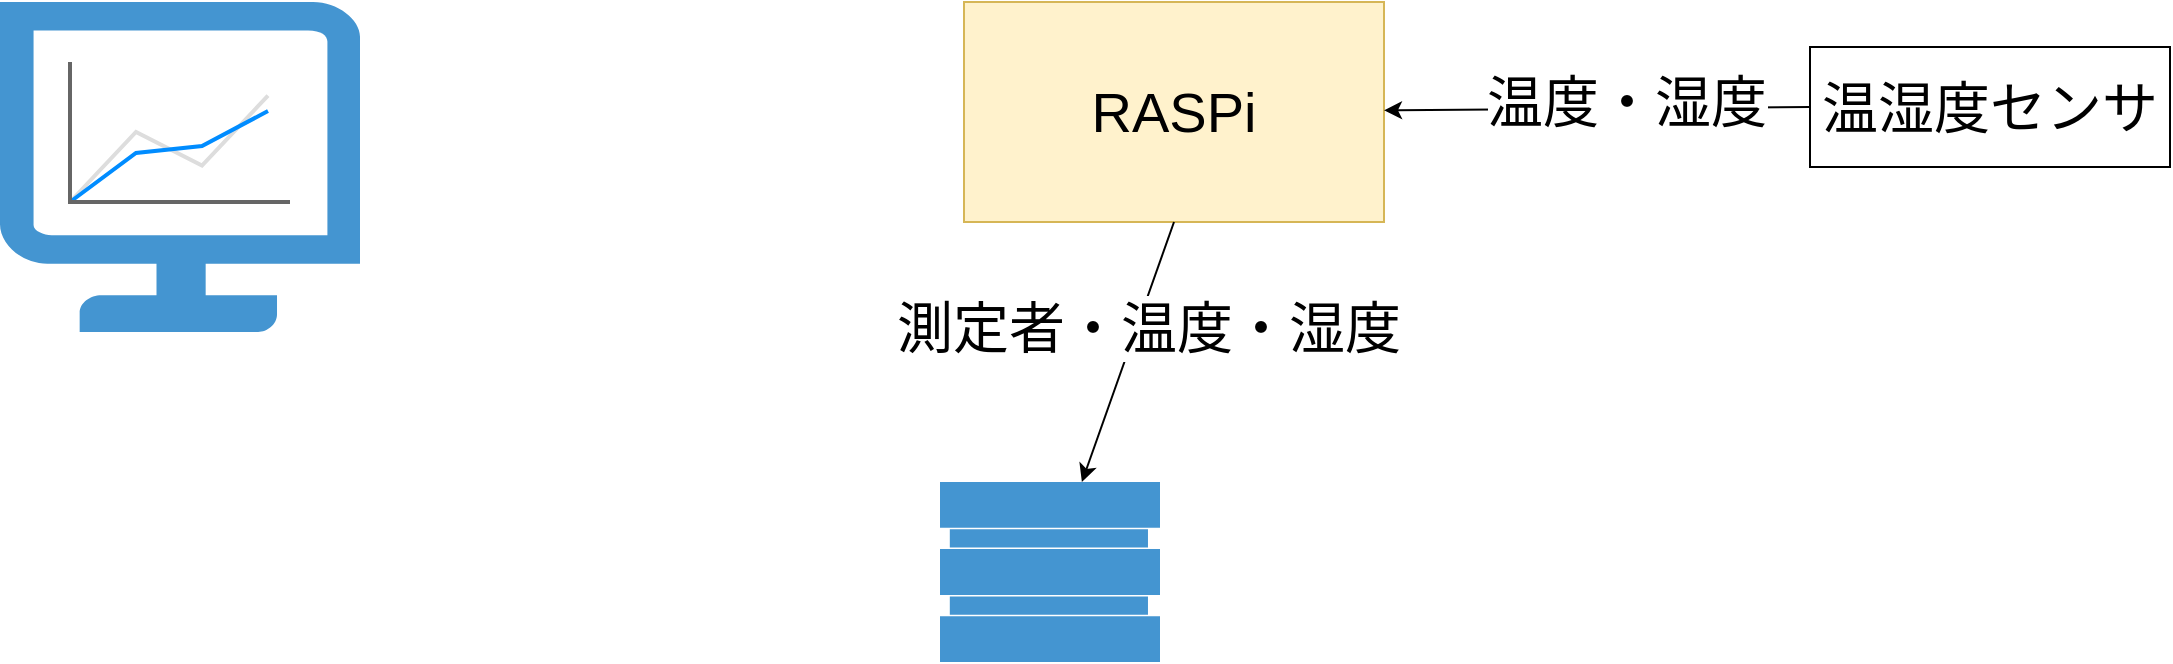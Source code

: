 <mxfile version="12.2.2" type="device" pages="1"><diagram id="wvO8UaGipq-YjHwyN7t4" name="ページ1"><mxGraphModel dx="1253" dy="945" grid="1" gridSize="10" guides="1" tooltips="1" connect="1" arrows="1" fold="1" page="1" pageScale="1" pageWidth="1654" pageHeight="1169" math="0" shadow="0"><root><mxCell id="0"/><mxCell id="1" parent="0"/><mxCell id="HhD3O-2AV-hZDDWzfEw6-2" value="" style="pointerEvents=1;shadow=0;dashed=0;html=1;strokeColor=none;fillColor=#4495D1;labelPosition=center;verticalLabelPosition=bottom;verticalAlign=top;align=center;outlineConnect=0;shape=mxgraph.veeam.monitor;" parent="1" vertex="1"><mxGeometry x="320" y="120" width="180" height="165" as="geometry"/></mxCell><mxCell id="HhD3O-2AV-hZDDWzfEw6-1" value="" style="verticalLabelPosition=bottom;shadow=0;dashed=0;align=center;html=1;verticalAlign=top;strokeWidth=1;shape=mxgraph.mockup.graphics.lineChart;fillColor=#ffffff;strokeColor=none;strokeColor2=#666666;strokeColor3=#008cff;strokeColor4=#dddddd;" parent="1" vertex="1"><mxGeometry x="355" y="150" width="110" height="70" as="geometry"/></mxCell><mxCell id="HhD3O-2AV-hZDDWzfEw6-3" value="RASPi" style="rounded=0;whiteSpace=wrap;html=1;fillColor=#fff2cc;strokeColor=#d6b656;fontSize=28;" parent="1" vertex="1"><mxGeometry x="802" y="120" width="210" height="110" as="geometry"/></mxCell><mxCell id="HhD3O-2AV-hZDDWzfEw6-4" value="" style="shadow=0;dashed=0;html=1;strokeColor=none;fillColor=#4495D1;labelPosition=center;verticalLabelPosition=bottom;verticalAlign=top;align=center;outlineConnect=0;shape=mxgraph.veeam.2d.datastore;fontSize=28;" parent="1" vertex="1"><mxGeometry x="790" y="360" width="110" height="90" as="geometry"/></mxCell><mxCell id="HhD3O-2AV-hZDDWzfEw6-5" value="" style="endArrow=classic;html=1;fontSize=28;exitX=0.5;exitY=1;exitDx=0;exitDy=0;" parent="1" source="HhD3O-2AV-hZDDWzfEw6-3" target="HhD3O-2AV-hZDDWzfEw6-4" edge="1"><mxGeometry width="50" height="50" relative="1" as="geometry"><mxPoint x="975" y="310" as="sourcePoint"/><mxPoint x="1025" y="260" as="targetPoint"/></mxGeometry></mxCell><mxCell id="HhD3O-2AV-hZDDWzfEw6-6" value="測定者・温度・湿度" style="text;html=1;resizable=0;points=[];align=center;verticalAlign=middle;labelBackgroundColor=#ffffff;fontSize=28;" parent="HhD3O-2AV-hZDDWzfEw6-5" vertex="1" connectable="0"><mxGeometry x="-0.218" y="5" relative="1" as="geometry"><mxPoint as="offset"/></mxGeometry></mxCell><mxCell id="HhD3O-2AV-hZDDWzfEw6-7" value="温湿度センサ" style="rounded=0;whiteSpace=wrap;html=1;fontSize=28;" parent="1" vertex="1"><mxGeometry x="1225" y="142.5" width="180" height="60" as="geometry"/></mxCell><mxCell id="HhD3O-2AV-hZDDWzfEw6-8" value="" style="endArrow=classic;html=1;fontSize=28;exitX=0;exitY=0.5;exitDx=0;exitDy=0;" parent="1" source="HhD3O-2AV-hZDDWzfEw6-7" target="HhD3O-2AV-hZDDWzfEw6-3" edge="1"><mxGeometry width="50" height="50" relative="1" as="geometry"><mxPoint x="1125" y="280" as="sourcePoint"/><mxPoint x="1175" y="230" as="targetPoint"/></mxGeometry></mxCell><mxCell id="HhD3O-2AV-hZDDWzfEw6-9" value="温度・湿度" style="text;html=1;resizable=0;points=[];align=center;verticalAlign=middle;labelBackgroundColor=#ffffff;fontSize=28;" parent="HhD3O-2AV-hZDDWzfEw6-8" vertex="1" connectable="0"><mxGeometry x="-0.132" y="-3" relative="1" as="geometry"><mxPoint as="offset"/></mxGeometry></mxCell></root></mxGraphModel></diagram></mxfile>